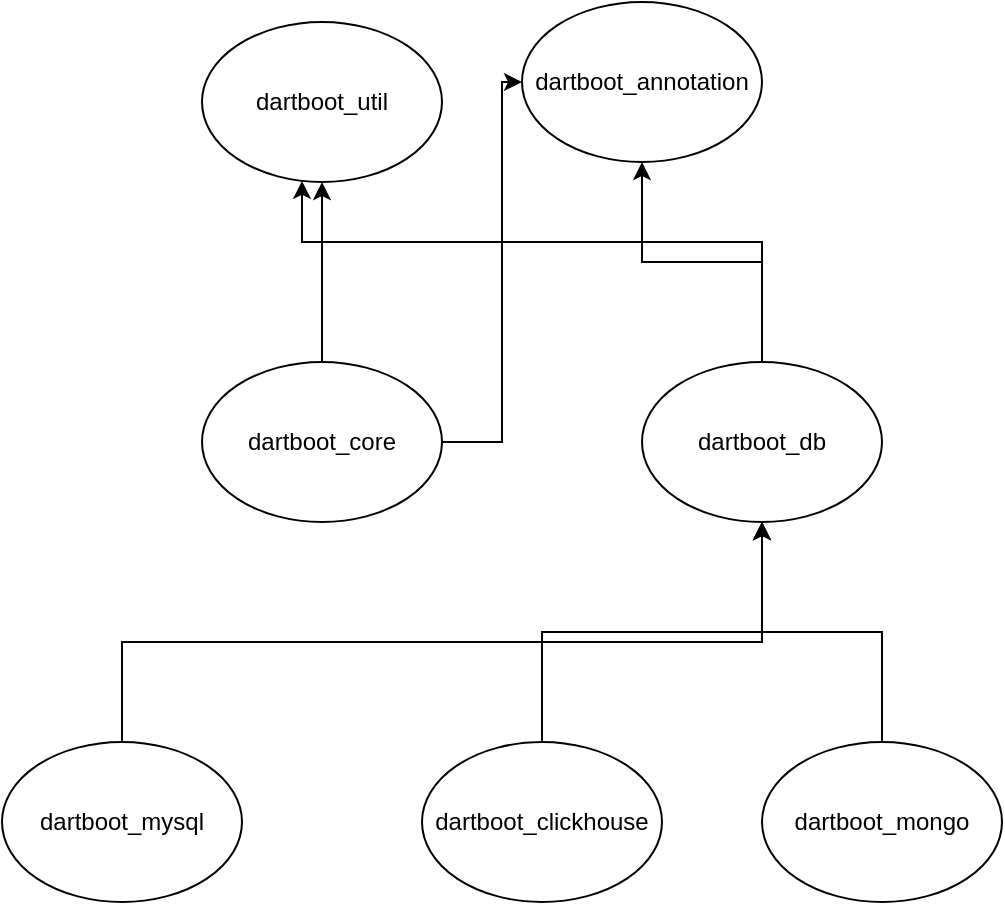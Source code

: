 <mxfile version="14.4.3" type="github">
  <diagram id="_tyC90Rl83AVl6WPHt1U" name="Page-1">
    <mxGraphModel dx="1186" dy="738" grid="1" gridSize="10" guides="1" tooltips="1" connect="1" arrows="1" fold="1" page="1" pageScale="1" pageWidth="827" pageHeight="1169" math="0" shadow="0">
      <root>
        <mxCell id="0" />
        <mxCell id="1" parent="0" />
        <mxCell id="BTEkLLepeOsrKCsOLm_2-7" style="edgeStyle=orthogonalEdgeStyle;rounded=0;orthogonalLoop=1;jettySize=auto;html=1;" edge="1" parent="1" source="BTEkLLepeOsrKCsOLm_2-1" target="BTEkLLepeOsrKCsOLm_2-2">
          <mxGeometry relative="1" as="geometry">
            <Array as="points">
              <mxPoint x="380" y="270" />
              <mxPoint x="380" y="90" />
            </Array>
          </mxGeometry>
        </mxCell>
        <mxCell id="BTEkLLepeOsrKCsOLm_2-14" style="edgeStyle=orthogonalEdgeStyle;rounded=0;orthogonalLoop=1;jettySize=auto;html=1;" edge="1" parent="1" source="BTEkLLepeOsrKCsOLm_2-1" target="BTEkLLepeOsrKCsOLm_2-12">
          <mxGeometry relative="1" as="geometry" />
        </mxCell>
        <mxCell id="BTEkLLepeOsrKCsOLm_2-1" value="dartboot_core" style="ellipse;whiteSpace=wrap;html=1;" vertex="1" parent="1">
          <mxGeometry x="230" y="230" width="120" height="80" as="geometry" />
        </mxCell>
        <mxCell id="BTEkLLepeOsrKCsOLm_2-2" value="dartboot_annotation" style="ellipse;whiteSpace=wrap;html=1;" vertex="1" parent="1">
          <mxGeometry x="390" y="50" width="120" height="80" as="geometry" />
        </mxCell>
        <mxCell id="BTEkLLepeOsrKCsOLm_2-8" style="edgeStyle=orthogonalEdgeStyle;rounded=0;orthogonalLoop=1;jettySize=auto;html=1;" edge="1" parent="1" source="BTEkLLepeOsrKCsOLm_2-3" target="BTEkLLepeOsrKCsOLm_2-2">
          <mxGeometry relative="1" as="geometry" />
        </mxCell>
        <mxCell id="BTEkLLepeOsrKCsOLm_2-15" style="edgeStyle=orthogonalEdgeStyle;rounded=0;orthogonalLoop=1;jettySize=auto;html=1;" edge="1" parent="1" source="BTEkLLepeOsrKCsOLm_2-3" target="BTEkLLepeOsrKCsOLm_2-12">
          <mxGeometry relative="1" as="geometry">
            <Array as="points">
              <mxPoint x="510" y="170" />
              <mxPoint x="280" y="170" />
            </Array>
          </mxGeometry>
        </mxCell>
        <mxCell id="BTEkLLepeOsrKCsOLm_2-3" value="dartboot_db" style="ellipse;whiteSpace=wrap;html=1;" vertex="1" parent="1">
          <mxGeometry x="450" y="230" width="120" height="80" as="geometry" />
        </mxCell>
        <mxCell id="BTEkLLepeOsrKCsOLm_2-9" style="edgeStyle=orthogonalEdgeStyle;rounded=0;orthogonalLoop=1;jettySize=auto;html=1;" edge="1" parent="1" source="BTEkLLepeOsrKCsOLm_2-4" target="BTEkLLepeOsrKCsOLm_2-3">
          <mxGeometry relative="1" as="geometry">
            <mxPoint x="410" y="210" as="targetPoint" />
            <Array as="points">
              <mxPoint x="190" y="370" />
              <mxPoint x="510" y="370" />
            </Array>
          </mxGeometry>
        </mxCell>
        <mxCell id="BTEkLLepeOsrKCsOLm_2-4" value="dartboot_mysql" style="ellipse;whiteSpace=wrap;html=1;" vertex="1" parent="1">
          <mxGeometry x="130" y="420" width="120" height="80" as="geometry" />
        </mxCell>
        <mxCell id="BTEkLLepeOsrKCsOLm_2-10" style="edgeStyle=orthogonalEdgeStyle;rounded=0;orthogonalLoop=1;jettySize=auto;html=1;" edge="1" parent="1" source="BTEkLLepeOsrKCsOLm_2-5" target="BTEkLLepeOsrKCsOLm_2-3">
          <mxGeometry relative="1" as="geometry" />
        </mxCell>
        <mxCell id="BTEkLLepeOsrKCsOLm_2-5" value="dartboot_clickhouse" style="ellipse;whiteSpace=wrap;html=1;" vertex="1" parent="1">
          <mxGeometry x="340" y="420" width="120" height="80" as="geometry" />
        </mxCell>
        <mxCell id="BTEkLLepeOsrKCsOLm_2-11" style="edgeStyle=orthogonalEdgeStyle;rounded=0;orthogonalLoop=1;jettySize=auto;html=1;" edge="1" parent="1" source="BTEkLLepeOsrKCsOLm_2-6" target="BTEkLLepeOsrKCsOLm_2-3">
          <mxGeometry relative="1" as="geometry" />
        </mxCell>
        <mxCell id="BTEkLLepeOsrKCsOLm_2-6" value="dartboot_mongo" style="ellipse;whiteSpace=wrap;html=1;" vertex="1" parent="1">
          <mxGeometry x="510" y="420" width="120" height="80" as="geometry" />
        </mxCell>
        <mxCell id="BTEkLLepeOsrKCsOLm_2-12" value="dartboot_util" style="ellipse;whiteSpace=wrap;html=1;" vertex="1" parent="1">
          <mxGeometry x="230" y="60" width="120" height="80" as="geometry" />
        </mxCell>
      </root>
    </mxGraphModel>
  </diagram>
</mxfile>
